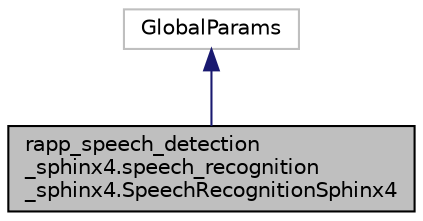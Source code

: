 digraph "rapp_speech_detection_sphinx4.speech_recognition_sphinx4.SpeechRecognitionSphinx4"
{
  edge [fontname="Helvetica",fontsize="10",labelfontname="Helvetica",labelfontsize="10"];
  node [fontname="Helvetica",fontsize="10",shape=record];
  Node1 [label="rapp_speech_detection\l_sphinx4.speech_recognition\l_sphinx4.SpeechRecognitionSphinx4",height=0.2,width=0.4,color="black", fillcolor="grey75", style="filled" fontcolor="black"];
  Node2 -> Node1 [dir="back",color="midnightblue",fontsize="10",style="solid",fontname="Helvetica"];
  Node2 [label="GlobalParams",height=0.2,width=0.4,color="grey75", fillcolor="white", style="filled"];
}
